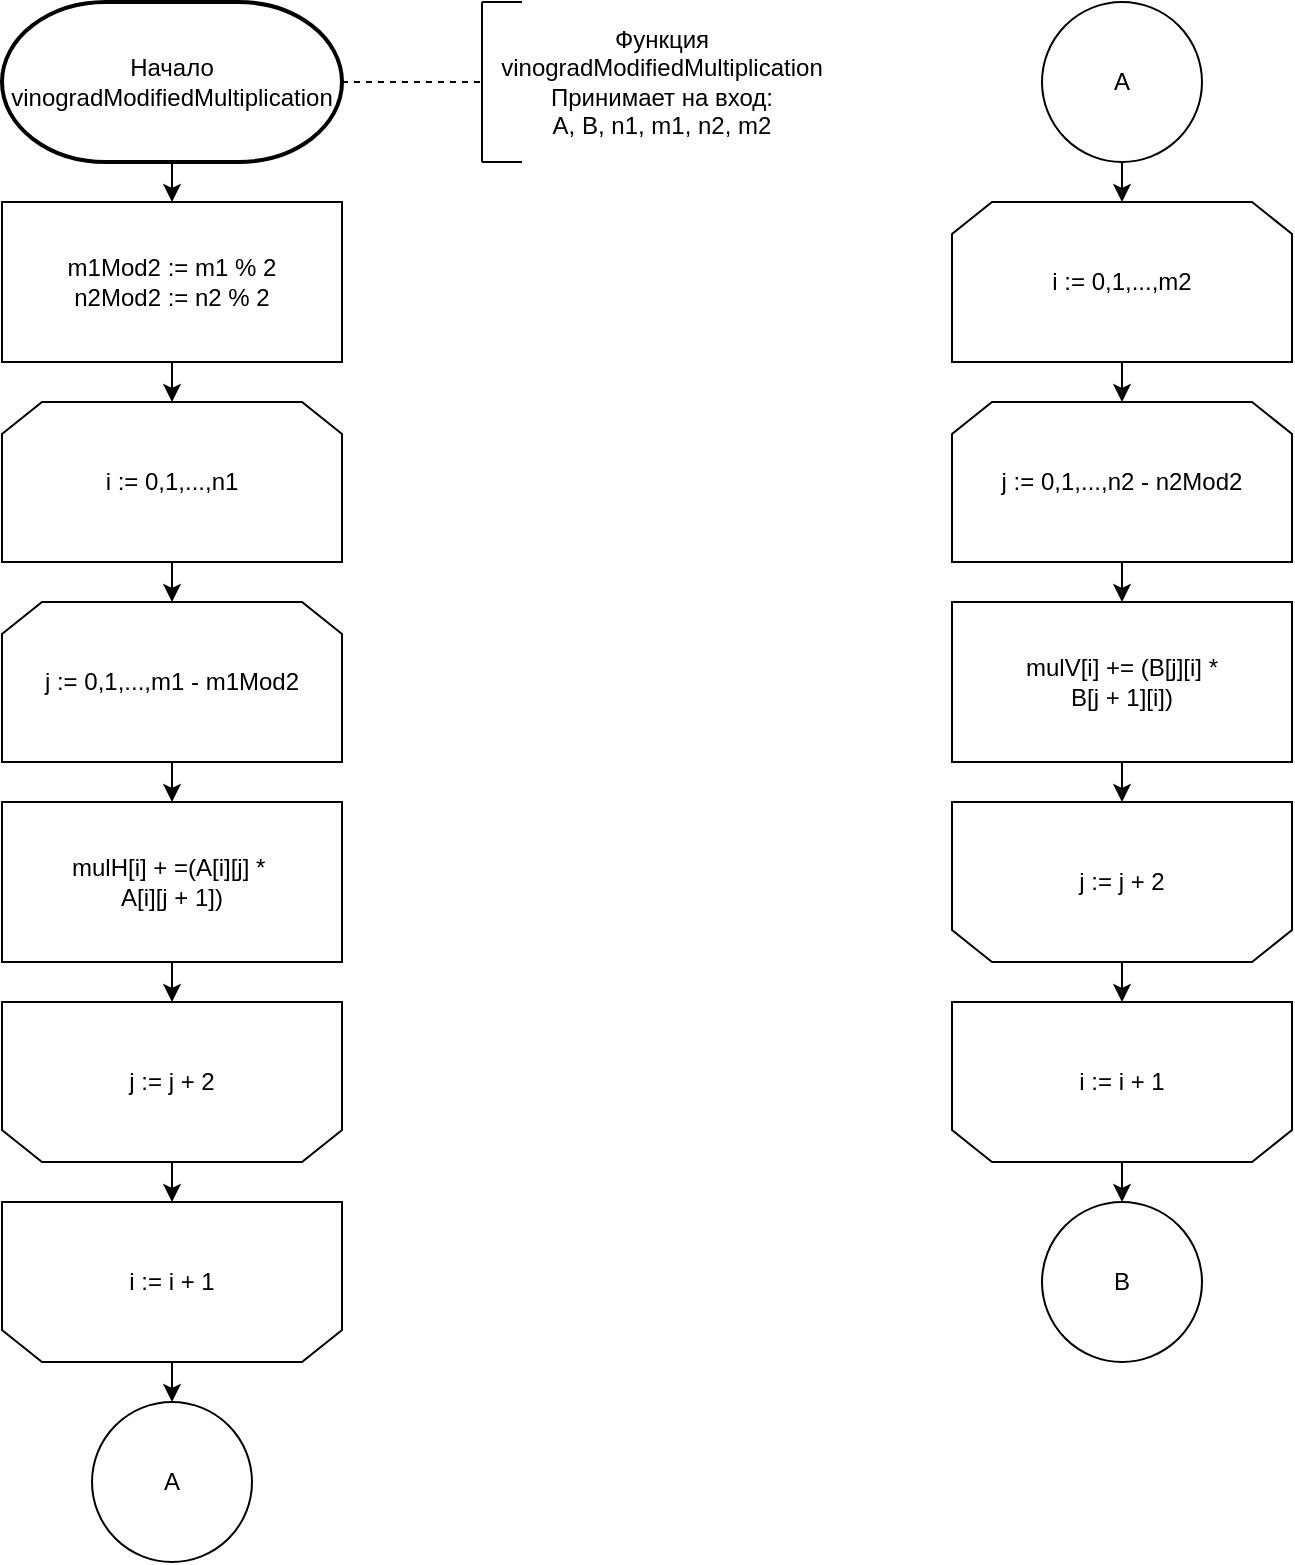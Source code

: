 <mxfile version="13.7.9" type="device"><diagram id="BJgo9m2bYnvT2jn_3F8J" name="Page-1"><mxGraphModel dx="1483" dy="811" grid="1" gridSize="10" guides="1" tooltips="1" connect="1" arrows="1" fold="1" page="1" pageScale="1" pageWidth="1827" pageHeight="11169" background="#ffffff" math="0" shadow="0"><root><mxCell id="0"/><mxCell id="1" parent="0"/><mxCell id="GhFHesWMXr5E4IVtHR0y-1" value="Начало vinogradModifiedMultiplication" style="strokeWidth=2;html=1;shape=mxgraph.flowchart.terminator;whiteSpace=wrap;" parent="1" vertex="1"><mxGeometry x="120" y="760" width="170" height="80" as="geometry"/></mxCell><mxCell id="GhFHesWMXr5E4IVtHR0y-2" value="m1Mod2 := m1 % 2&lt;br&gt;n2Mod2 := n2 % 2" style="rounded=0;whiteSpace=wrap;html=1;" parent="1" vertex="1"><mxGeometry x="120" y="860" width="170" height="80" as="geometry"/></mxCell><mxCell id="GhFHesWMXr5E4IVtHR0y-3" value="" style="endArrow=classic;html=1;exitX=0.5;exitY=1;exitDx=0;exitDy=0;exitPerimeter=0;" parent="1" source="GhFHesWMXr5E4IVtHR0y-1" edge="1"><mxGeometry width="50" height="50" relative="1" as="geometry"><mxPoint x="160" y="1040" as="sourcePoint"/><mxPoint x="205" y="860" as="targetPoint"/></mxGeometry></mxCell><mxCell id="GhFHesWMXr5E4IVtHR0y-5" value="i := 0,1,...,n1" style="shape=loopLimit;whiteSpace=wrap;html=1;fillColor=#ffffff;" parent="1" vertex="1"><mxGeometry x="120" y="960" width="170" height="80" as="geometry"/></mxCell><mxCell id="GhFHesWMXr5E4IVtHR0y-6" value="" style="endArrow=classic;html=1;exitX=0.5;exitY=1;exitDx=0;exitDy=0;entryX=0.5;entryY=0;entryDx=0;entryDy=0;" parent="1" source="GhFHesWMXr5E4IVtHR0y-2" target="GhFHesWMXr5E4IVtHR0y-5" edge="1"><mxGeometry width="50" height="50" relative="1" as="geometry"><mxPoint x="350" y="1070" as="sourcePoint"/><mxPoint x="400" y="1020" as="targetPoint"/></mxGeometry></mxCell><mxCell id="GhFHesWMXr5E4IVtHR0y-7" value="j := 0,1,...,m1 - m1Mod2" style="shape=loopLimit;whiteSpace=wrap;html=1;fillColor=#ffffff;" parent="1" vertex="1"><mxGeometry x="120" y="1060" width="170" height="80" as="geometry"/></mxCell><mxCell id="GhFHesWMXr5E4IVtHR0y-8" value="" style="endArrow=classic;html=1;exitX=0.5;exitY=1;exitDx=0;exitDy=0;entryX=0.5;entryY=0;entryDx=0;entryDy=0;" parent="1" source="GhFHesWMXr5E4IVtHR0y-5" target="GhFHesWMXr5E4IVtHR0y-7" edge="1"><mxGeometry width="50" height="50" relative="1" as="geometry"><mxPoint x="200" y="1260" as="sourcePoint"/><mxPoint x="250" y="1210" as="targetPoint"/></mxGeometry></mxCell><mxCell id="GhFHesWMXr5E4IVtHR0y-9" value="mulH[i] + =(A[i][j] *&amp;nbsp;&lt;br&gt;A[i][j + 1])" style="rounded=0;whiteSpace=wrap;html=1;" parent="1" vertex="1"><mxGeometry x="120" y="1160" width="170" height="80" as="geometry"/></mxCell><mxCell id="GhFHesWMXr5E4IVtHR0y-10" value="" style="endArrow=classic;html=1;exitX=0.5;exitY=1;exitDx=0;exitDy=0;entryX=0.5;entryY=0;entryDx=0;entryDy=0;" parent="1" source="GhFHesWMXr5E4IVtHR0y-7" target="GhFHesWMXr5E4IVtHR0y-9" edge="1"><mxGeometry width="50" height="50" relative="1" as="geometry"><mxPoint x="240" y="1360" as="sourcePoint"/><mxPoint x="290" y="1310" as="targetPoint"/></mxGeometry></mxCell><mxCell id="GhFHesWMXr5E4IVtHR0y-14" value="k := 0,1,...,m1" style="shape=loopLimit;whiteSpace=wrap;html=1;rotation=-180;" parent="1" vertex="1"><mxGeometry x="120" y="1260" width="170" height="80" as="geometry"/></mxCell><mxCell id="GhFHesWMXr5E4IVtHR0y-15" value="j := j + 2" style="text;html=1;strokeColor=none;align=center;verticalAlign=middle;whiteSpace=wrap;rounded=0;fillColor=#ffffff;" parent="1" vertex="1"><mxGeometry x="130" y="1270" width="150" height="60" as="geometry"/></mxCell><mxCell id="GhFHesWMXr5E4IVtHR0y-16" value="" style="endArrow=classic;html=1;exitX=0.5;exitY=1;exitDx=0;exitDy=0;" parent="1" source="GhFHesWMXr5E4IVtHR0y-9" edge="1"><mxGeometry width="50" height="50" relative="1" as="geometry"><mxPoint x="140" y="1440" as="sourcePoint"/><mxPoint x="205" y="1260" as="targetPoint"/></mxGeometry></mxCell><mxCell id="GhFHesWMXr5E4IVtHR0y-19" value="k := 0,1,...,m1" style="shape=loopLimit;whiteSpace=wrap;html=1;rotation=-180;" parent="1" vertex="1"><mxGeometry x="120" y="1360" width="170" height="80" as="geometry"/></mxCell><mxCell id="GhFHesWMXr5E4IVtHR0y-20" value="i := i + 1" style="text;html=1;strokeColor=none;align=center;verticalAlign=middle;whiteSpace=wrap;rounded=0;fillColor=#ffffff;" parent="1" vertex="1"><mxGeometry x="130" y="1370" width="150" height="60" as="geometry"/></mxCell><mxCell id="GhFHesWMXr5E4IVtHR0y-21" value="" style="endArrow=classic;html=1;exitX=0.5;exitY=0;exitDx=0;exitDy=0;entryX=0.5;entryY=1;entryDx=0;entryDy=0;" parent="1" source="GhFHesWMXr5E4IVtHR0y-14" target="GhFHesWMXr5E4IVtHR0y-19" edge="1"><mxGeometry width="50" height="50" relative="1" as="geometry"><mxPoint x="380" y="1480" as="sourcePoint"/><mxPoint x="430" y="1430" as="targetPoint"/></mxGeometry></mxCell><mxCell id="GhFHesWMXr5E4IVtHR0y-22" value="A" style="ellipse;whiteSpace=wrap;html=1;aspect=fixed;" parent="1" vertex="1"><mxGeometry x="165" y="1460" width="80" height="80" as="geometry"/></mxCell><mxCell id="GhFHesWMXr5E4IVtHR0y-23" value="" style="endArrow=classic;html=1;exitX=0.5;exitY=0;exitDx=0;exitDy=0;entryX=0.5;entryY=0;entryDx=0;entryDy=0;" parent="1" source="GhFHesWMXr5E4IVtHR0y-19" target="GhFHesWMXr5E4IVtHR0y-22" edge="1"><mxGeometry width="50" height="50" relative="1" as="geometry"><mxPoint x="320" y="1650" as="sourcePoint"/><mxPoint x="370" y="1600" as="targetPoint"/></mxGeometry></mxCell><mxCell id="GhFHesWMXr5E4IVtHR0y-24" value="A" style="ellipse;whiteSpace=wrap;html=1;aspect=fixed;" parent="1" vertex="1"><mxGeometry x="640" y="760" width="80" height="80" as="geometry"/></mxCell><mxCell id="GhFHesWMXr5E4IVtHR0y-25" value="i := 0,1,...,m2" style="shape=loopLimit;whiteSpace=wrap;html=1;fillColor=#ffffff;" parent="1" vertex="1"><mxGeometry x="595" y="860" width="170" height="80" as="geometry"/></mxCell><mxCell id="GhFHesWMXr5E4IVtHR0y-26" value="" style="endArrow=classic;html=1;exitX=0.5;exitY=1;exitDx=0;exitDy=0;entryX=0.5;entryY=0;entryDx=0;entryDy=0;" parent="1" source="GhFHesWMXr5E4IVtHR0y-24" target="GhFHesWMXr5E4IVtHR0y-25" edge="1"><mxGeometry width="50" height="50" relative="1" as="geometry"><mxPoint x="650" y="1040" as="sourcePoint"/><mxPoint x="700" y="990" as="targetPoint"/></mxGeometry></mxCell><mxCell id="GhFHesWMXr5E4IVtHR0y-27" value="j := 0,1,...,n2 - n2Mod2" style="shape=loopLimit;whiteSpace=wrap;html=1;fillColor=#ffffff;" parent="1" vertex="1"><mxGeometry x="595" y="960" width="170" height="80" as="geometry"/></mxCell><mxCell id="GhFHesWMXr5E4IVtHR0y-28" value="" style="endArrow=classic;html=1;exitX=0.5;exitY=1;exitDx=0;exitDy=0;entryX=0.5;entryY=0;entryDx=0;entryDy=0;" parent="1" source="GhFHesWMXr5E4IVtHR0y-25" target="GhFHesWMXr5E4IVtHR0y-27" edge="1"><mxGeometry width="50" height="50" relative="1" as="geometry"><mxPoint x="710" y="1240" as="sourcePoint"/><mxPoint x="760" y="1190" as="targetPoint"/></mxGeometry></mxCell><mxCell id="GhFHesWMXr5E4IVtHR0y-29" value="mulV[i] += (B[j][i] * &lt;br&gt;B[j + 1][i])" style="rounded=0;whiteSpace=wrap;html=1;" parent="1" vertex="1"><mxGeometry x="595" y="1060" width="170" height="80" as="geometry"/></mxCell><mxCell id="GhFHesWMXr5E4IVtHR0y-30" value="" style="endArrow=classic;html=1;exitX=0.5;exitY=1;exitDx=0;exitDy=0;entryX=0.5;entryY=0;entryDx=0;entryDy=0;" parent="1" source="GhFHesWMXr5E4IVtHR0y-27" target="GhFHesWMXr5E4IVtHR0y-29" edge="1"><mxGeometry width="50" height="50" relative="1" as="geometry"><mxPoint x="760" y="1240" as="sourcePoint"/><mxPoint x="810" y="1190" as="targetPoint"/></mxGeometry></mxCell><mxCell id="GhFHesWMXr5E4IVtHR0y-32" value="k := 0,1,...,m1" style="shape=loopLimit;whiteSpace=wrap;html=1;rotation=-180;" parent="1" vertex="1"><mxGeometry x="595" y="1160" width="170" height="80" as="geometry"/></mxCell><mxCell id="GhFHesWMXr5E4IVtHR0y-33" value="j := j + 2" style="text;html=1;strokeColor=none;align=center;verticalAlign=middle;whiteSpace=wrap;rounded=0;fillColor=#ffffff;" parent="1" vertex="1"><mxGeometry x="605" y="1170" width="150" height="60" as="geometry"/></mxCell><mxCell id="GhFHesWMXr5E4IVtHR0y-34" value="k := 0,1,...,m1" style="shape=loopLimit;whiteSpace=wrap;html=1;rotation=-180;" parent="1" vertex="1"><mxGeometry x="595" y="1260" width="170" height="80" as="geometry"/></mxCell><mxCell id="GhFHesWMXr5E4IVtHR0y-35" value="i := i + 1" style="text;html=1;strokeColor=none;align=center;verticalAlign=middle;whiteSpace=wrap;rounded=0;fillColor=#ffffff;" parent="1" vertex="1"><mxGeometry x="605" y="1270" width="150" height="60" as="geometry"/></mxCell><mxCell id="GhFHesWMXr5E4IVtHR0y-36" value="" style="endArrow=classic;html=1;exitX=0.5;exitY=1;exitDx=0;exitDy=0;entryX=0.5;entryY=1;entryDx=0;entryDy=0;" parent="1" source="GhFHesWMXr5E4IVtHR0y-29" target="GhFHesWMXr5E4IVtHR0y-32" edge="1"><mxGeometry width="50" height="50" relative="1" as="geometry"><mxPoint x="910" y="1250" as="sourcePoint"/><mxPoint x="960" y="1200" as="targetPoint"/></mxGeometry></mxCell><mxCell id="GhFHesWMXr5E4IVtHR0y-37" value="" style="endArrow=classic;html=1;exitX=0.5;exitY=0;exitDx=0;exitDy=0;entryX=0.5;entryY=1;entryDx=0;entryDy=0;" parent="1" source="GhFHesWMXr5E4IVtHR0y-32" target="GhFHesWMXr5E4IVtHR0y-34" edge="1"><mxGeometry width="50" height="50" relative="1" as="geometry"><mxPoint x="760" y="1420" as="sourcePoint"/><mxPoint x="810" y="1370" as="targetPoint"/></mxGeometry></mxCell><mxCell id="GhFHesWMXr5E4IVtHR0y-38" value="B" style="ellipse;whiteSpace=wrap;html=1;aspect=fixed;" parent="1" vertex="1"><mxGeometry x="640" y="1360" width="80" height="80" as="geometry"/></mxCell><mxCell id="GhFHesWMXr5E4IVtHR0y-39" value="" style="endArrow=classic;html=1;exitX=0.5;exitY=0;exitDx=0;exitDy=0;entryX=0.5;entryY=0;entryDx=0;entryDy=0;" parent="1" source="GhFHesWMXr5E4IVtHR0y-34" target="GhFHesWMXr5E4IVtHR0y-38" edge="1"><mxGeometry width="50" height="50" relative="1" as="geometry"><mxPoint x="850" y="1460" as="sourcePoint"/><mxPoint x="900" y="1410" as="targetPoint"/></mxGeometry></mxCell><mxCell id="GhFHesWMXr5E4IVtHR0y-41" value="" style="endArrow=none;dashed=1;html=1;exitX=1;exitY=0.5;exitDx=0;exitDy=0;exitPerimeter=0;" parent="1" source="GhFHesWMXr5E4IVtHR0y-1" edge="1"><mxGeometry width="50" height="50" relative="1" as="geometry"><mxPoint x="320" y="840" as="sourcePoint"/><mxPoint x="360" y="800" as="targetPoint"/></mxGeometry></mxCell><mxCell id="GhFHesWMXr5E4IVtHR0y-42" value="" style="endArrow=none;html=1;" parent="1" edge="1"><mxGeometry width="50" height="50" relative="1" as="geometry"><mxPoint x="360" y="840" as="sourcePoint"/><mxPoint x="360" y="760" as="targetPoint"/></mxGeometry></mxCell><mxCell id="GhFHesWMXr5E4IVtHR0y-43" value="" style="endArrow=none;html=1;" parent="1" edge="1"><mxGeometry width="50" height="50" relative="1" as="geometry"><mxPoint x="380" y="760" as="sourcePoint"/><mxPoint x="360" y="760" as="targetPoint"/></mxGeometry></mxCell><mxCell id="GhFHesWMXr5E4IVtHR0y-44" value="" style="endArrow=none;html=1;" parent="1" edge="1"><mxGeometry width="50" height="50" relative="1" as="geometry"><mxPoint x="360" y="840" as="sourcePoint"/><mxPoint x="380" y="840" as="targetPoint"/></mxGeometry></mxCell><mxCell id="GhFHesWMXr5E4IVtHR0y-45" value="Функция vinogradModifiedMultiplication&lt;br&gt;Принимает на вход: &lt;br&gt;A, B, n1, m1, n2, m2" style="text;html=1;strokeColor=none;fillColor=none;align=center;verticalAlign=middle;whiteSpace=wrap;rounded=0;" parent="1" vertex="1"><mxGeometry x="360" y="760" width="180" height="80" as="geometry"/></mxCell></root></mxGraphModel></diagram></mxfile>
